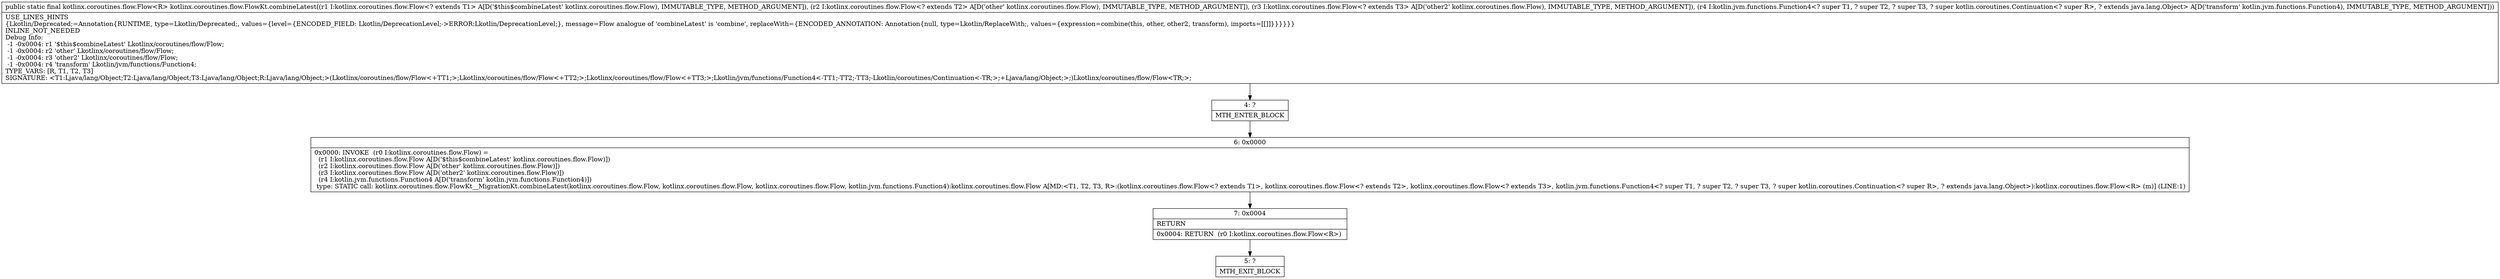 digraph "CFG forkotlinx.coroutines.flow.FlowKt.combineLatest(Lkotlinx\/coroutines\/flow\/Flow;Lkotlinx\/coroutines\/flow\/Flow;Lkotlinx\/coroutines\/flow\/Flow;Lkotlin\/jvm\/functions\/Function4;)Lkotlinx\/coroutines\/flow\/Flow;" {
Node_4 [shape=record,label="{4\:\ ?|MTH_ENTER_BLOCK\l}"];
Node_6 [shape=record,label="{6\:\ 0x0000|0x0000: INVOKE  (r0 I:kotlinx.coroutines.flow.Flow) = \l  (r1 I:kotlinx.coroutines.flow.Flow A[D('$this$combineLatest' kotlinx.coroutines.flow.Flow)])\l  (r2 I:kotlinx.coroutines.flow.Flow A[D('other' kotlinx.coroutines.flow.Flow)])\l  (r3 I:kotlinx.coroutines.flow.Flow A[D('other2' kotlinx.coroutines.flow.Flow)])\l  (r4 I:kotlin.jvm.functions.Function4 A[D('transform' kotlin.jvm.functions.Function4)])\l type: STATIC call: kotlinx.coroutines.flow.FlowKt__MigrationKt.combineLatest(kotlinx.coroutines.flow.Flow, kotlinx.coroutines.flow.Flow, kotlinx.coroutines.flow.Flow, kotlin.jvm.functions.Function4):kotlinx.coroutines.flow.Flow A[MD:\<T1, T2, T3, R\>:(kotlinx.coroutines.flow.Flow\<? extends T1\>, kotlinx.coroutines.flow.Flow\<? extends T2\>, kotlinx.coroutines.flow.Flow\<? extends T3\>, kotlin.jvm.functions.Function4\<? super T1, ? super T2, ? super T3, ? super kotlin.coroutines.Continuation\<? super R\>, ? extends java.lang.Object\>):kotlinx.coroutines.flow.Flow\<R\> (m)] (LINE:1)\l}"];
Node_7 [shape=record,label="{7\:\ 0x0004|RETURN\l|0x0004: RETURN  (r0 I:kotlinx.coroutines.flow.Flow\<R\>) \l}"];
Node_5 [shape=record,label="{5\:\ ?|MTH_EXIT_BLOCK\l}"];
MethodNode[shape=record,label="{public static final kotlinx.coroutines.flow.Flow\<R\> kotlinx.coroutines.flow.FlowKt.combineLatest((r1 I:kotlinx.coroutines.flow.Flow\<? extends T1\> A[D('$this$combineLatest' kotlinx.coroutines.flow.Flow), IMMUTABLE_TYPE, METHOD_ARGUMENT]), (r2 I:kotlinx.coroutines.flow.Flow\<? extends T2\> A[D('other' kotlinx.coroutines.flow.Flow), IMMUTABLE_TYPE, METHOD_ARGUMENT]), (r3 I:kotlinx.coroutines.flow.Flow\<? extends T3\> A[D('other2' kotlinx.coroutines.flow.Flow), IMMUTABLE_TYPE, METHOD_ARGUMENT]), (r4 I:kotlin.jvm.functions.Function4\<? super T1, ? super T2, ? super T3, ? super kotlin.coroutines.Continuation\<? super R\>, ? extends java.lang.Object\> A[D('transform' kotlin.jvm.functions.Function4), IMMUTABLE_TYPE, METHOD_ARGUMENT]))  | USE_LINES_HINTS\l\{Lkotlin\/Deprecated;=Annotation\{RUNTIME, type=Lkotlin\/Deprecated;, values=\{level=\{ENCODED_FIELD: Lkotlin\/DeprecationLevel;\-\>ERROR:Lkotlin\/DeprecationLevel;\}, message=Flow analogue of 'combineLatest' is 'combine', replaceWith=\{ENCODED_ANNOTATION: Annotation\{null, type=Lkotlin\/ReplaceWith;, values=\{expression=combine(this, other, other2, transform), imports=[[]]\}\}\}\}\}\}\lINLINE_NOT_NEEDED\lDebug Info:\l  \-1 \-0x0004: r1 '$this$combineLatest' Lkotlinx\/coroutines\/flow\/Flow;\l  \-1 \-0x0004: r2 'other' Lkotlinx\/coroutines\/flow\/Flow;\l  \-1 \-0x0004: r3 'other2' Lkotlinx\/coroutines\/flow\/Flow;\l  \-1 \-0x0004: r4 'transform' Lkotlin\/jvm\/functions\/Function4;\lTYPE_VARS: [R, T1, T2, T3]\lSIGNATURE: \<T1:Ljava\/lang\/Object;T2:Ljava\/lang\/Object;T3:Ljava\/lang\/Object;R:Ljava\/lang\/Object;\>(Lkotlinx\/coroutines\/flow\/Flow\<+TT1;\>;Lkotlinx\/coroutines\/flow\/Flow\<+TT2;\>;Lkotlinx\/coroutines\/flow\/Flow\<+TT3;\>;Lkotlin\/jvm\/functions\/Function4\<\-TT1;\-TT2;\-TT3;\-Lkotlin\/coroutines\/Continuation\<\-TR;\>;+Ljava\/lang\/Object;\>;)Lkotlinx\/coroutines\/flow\/Flow\<TR;\>;\l}"];
MethodNode -> Node_4;Node_4 -> Node_6;
Node_6 -> Node_7;
Node_7 -> Node_5;
}

